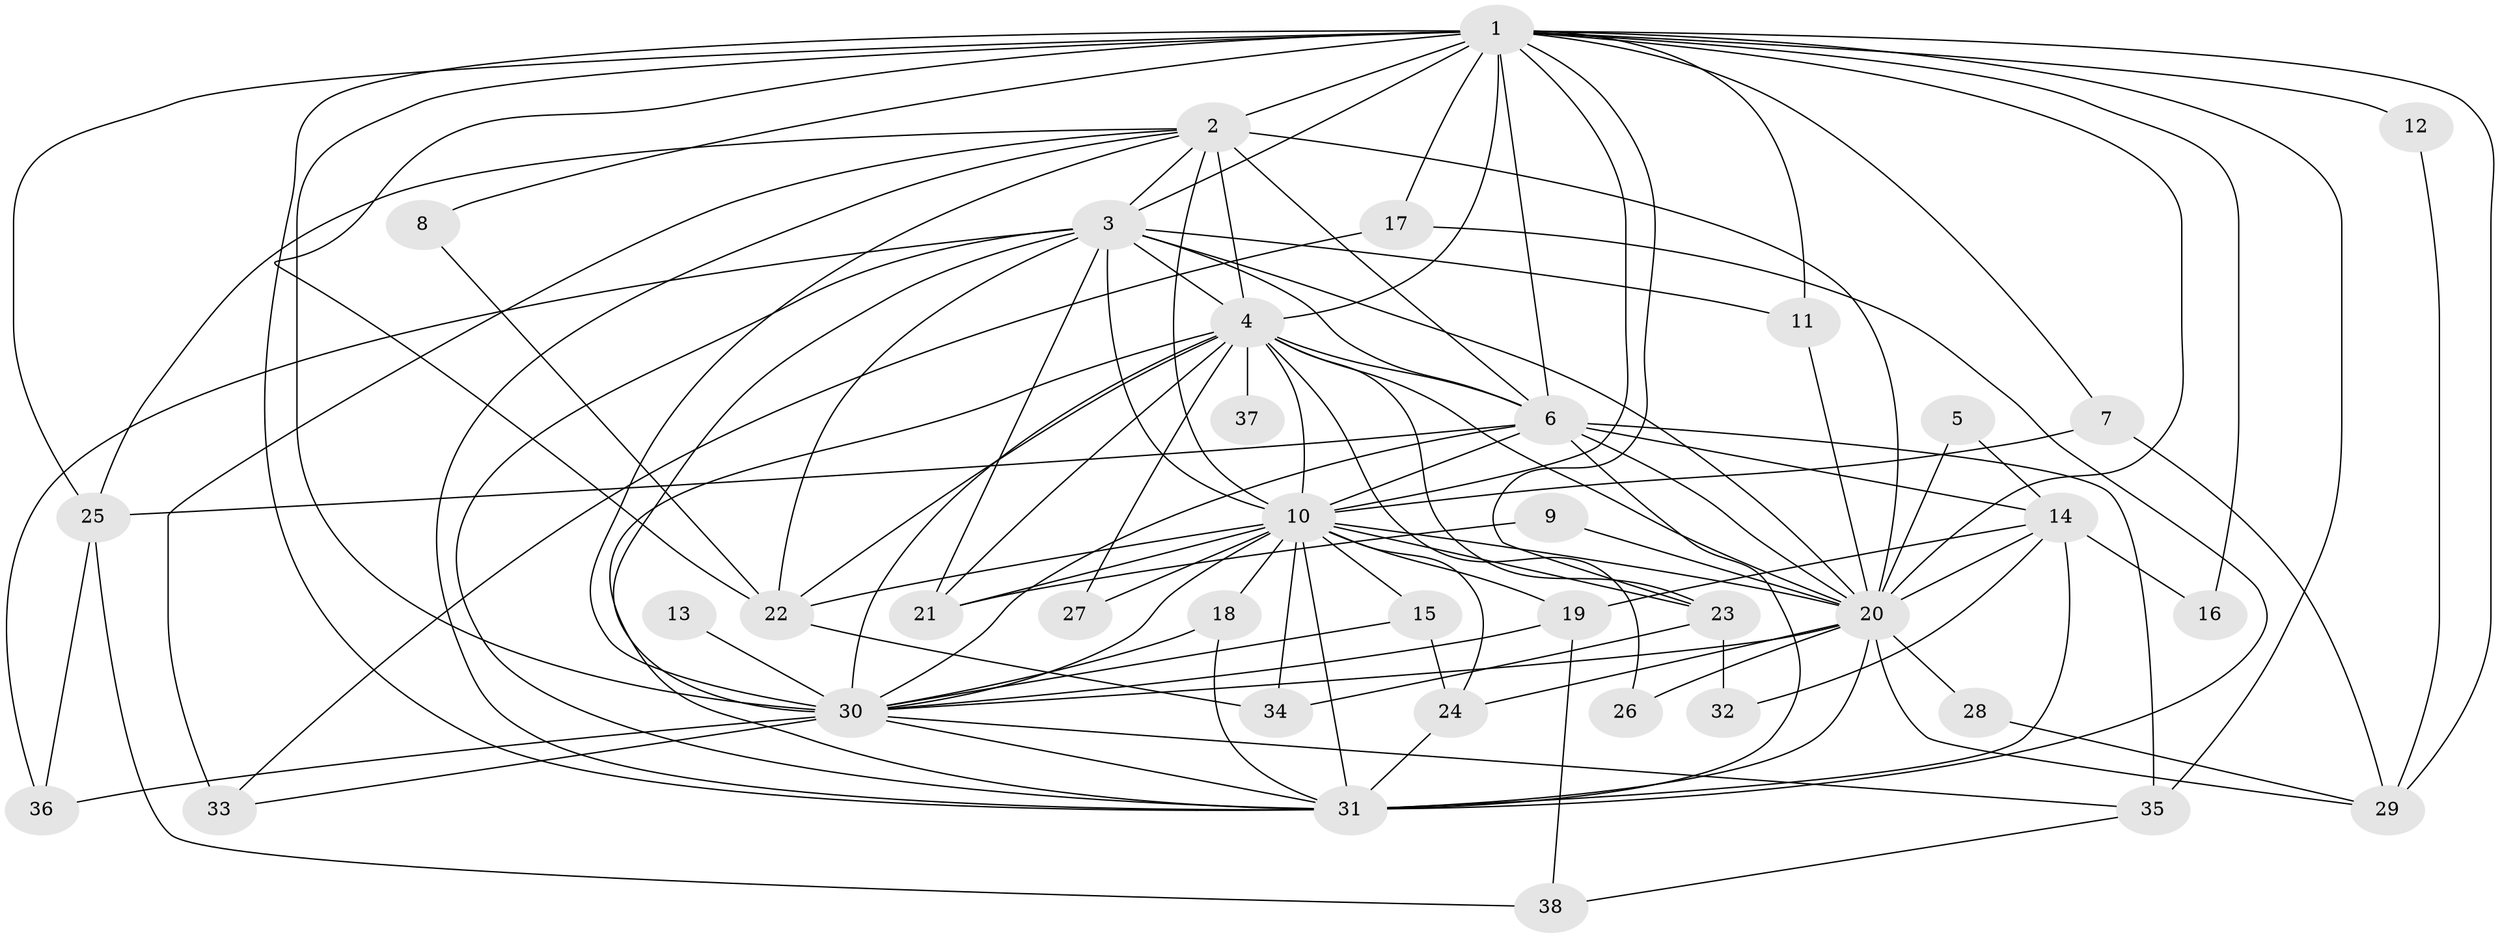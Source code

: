 // original degree distribution, {18: 0.039473684210526314, 21: 0.013157894736842105, 24: 0.013157894736842105, 16: 0.013157894736842105, 12: 0.013157894736842105, 15: 0.013157894736842105, 17: 0.013157894736842105, 19: 0.013157894736842105, 3: 0.15789473684210525, 2: 0.5789473684210527, 5: 0.07894736842105263, 6: 0.013157894736842105, 8: 0.013157894736842105, 4: 0.02631578947368421}
// Generated by graph-tools (version 1.1) at 2025/01/03/09/25 03:01:22]
// undirected, 38 vertices, 109 edges
graph export_dot {
graph [start="1"]
  node [color=gray90,style=filled];
  1;
  2;
  3;
  4;
  5;
  6;
  7;
  8;
  9;
  10;
  11;
  12;
  13;
  14;
  15;
  16;
  17;
  18;
  19;
  20;
  21;
  22;
  23;
  24;
  25;
  26;
  27;
  28;
  29;
  30;
  31;
  32;
  33;
  34;
  35;
  36;
  37;
  38;
  1 -- 2 [weight=2.0];
  1 -- 3 [weight=2.0];
  1 -- 4 [weight=2.0];
  1 -- 6 [weight=3.0];
  1 -- 7 [weight=1.0];
  1 -- 8 [weight=1.0];
  1 -- 10 [weight=3.0];
  1 -- 11 [weight=1.0];
  1 -- 12 [weight=2.0];
  1 -- 16 [weight=1.0];
  1 -- 17 [weight=2.0];
  1 -- 20 [weight=2.0];
  1 -- 22 [weight=1.0];
  1 -- 23 [weight=1.0];
  1 -- 25 [weight=1.0];
  1 -- 29 [weight=1.0];
  1 -- 30 [weight=2.0];
  1 -- 31 [weight=3.0];
  1 -- 35 [weight=1.0];
  2 -- 3 [weight=1.0];
  2 -- 4 [weight=1.0];
  2 -- 6 [weight=2.0];
  2 -- 10 [weight=1.0];
  2 -- 20 [weight=1.0];
  2 -- 25 [weight=1.0];
  2 -- 30 [weight=1.0];
  2 -- 31 [weight=1.0];
  2 -- 33 [weight=1.0];
  3 -- 4 [weight=1.0];
  3 -- 6 [weight=2.0];
  3 -- 10 [weight=1.0];
  3 -- 11 [weight=1.0];
  3 -- 20 [weight=2.0];
  3 -- 21 [weight=1.0];
  3 -- 22 [weight=1.0];
  3 -- 30 [weight=1.0];
  3 -- 31 [weight=1.0];
  3 -- 36 [weight=1.0];
  4 -- 6 [weight=1.0];
  4 -- 10 [weight=3.0];
  4 -- 20 [weight=1.0];
  4 -- 21 [weight=2.0];
  4 -- 22 [weight=1.0];
  4 -- 23 [weight=1.0];
  4 -- 26 [weight=1.0];
  4 -- 27 [weight=2.0];
  4 -- 30 [weight=2.0];
  4 -- 31 [weight=1.0];
  4 -- 37 [weight=1.0];
  5 -- 14 [weight=1.0];
  5 -- 20 [weight=1.0];
  6 -- 10 [weight=1.0];
  6 -- 14 [weight=1.0];
  6 -- 20 [weight=1.0];
  6 -- 25 [weight=1.0];
  6 -- 30 [weight=1.0];
  6 -- 31 [weight=2.0];
  6 -- 35 [weight=2.0];
  7 -- 10 [weight=1.0];
  7 -- 29 [weight=1.0];
  8 -- 22 [weight=1.0];
  9 -- 20 [weight=1.0];
  9 -- 21 [weight=1.0];
  10 -- 15 [weight=1.0];
  10 -- 18 [weight=1.0];
  10 -- 19 [weight=1.0];
  10 -- 20 [weight=1.0];
  10 -- 21 [weight=1.0];
  10 -- 22 [weight=1.0];
  10 -- 23 [weight=1.0];
  10 -- 24 [weight=1.0];
  10 -- 27 [weight=1.0];
  10 -- 30 [weight=1.0];
  10 -- 31 [weight=3.0];
  10 -- 34 [weight=1.0];
  11 -- 20 [weight=1.0];
  12 -- 29 [weight=1.0];
  13 -- 30 [weight=1.0];
  14 -- 16 [weight=1.0];
  14 -- 19 [weight=1.0];
  14 -- 20 [weight=1.0];
  14 -- 31 [weight=1.0];
  14 -- 32 [weight=1.0];
  15 -- 24 [weight=1.0];
  15 -- 30 [weight=1.0];
  17 -- 31 [weight=1.0];
  17 -- 33 [weight=1.0];
  18 -- 30 [weight=1.0];
  18 -- 31 [weight=1.0];
  19 -- 30 [weight=1.0];
  19 -- 38 [weight=1.0];
  20 -- 24 [weight=1.0];
  20 -- 26 [weight=1.0];
  20 -- 28 [weight=1.0];
  20 -- 29 [weight=1.0];
  20 -- 30 [weight=1.0];
  20 -- 31 [weight=2.0];
  22 -- 34 [weight=1.0];
  23 -- 32 [weight=1.0];
  23 -- 34 [weight=1.0];
  24 -- 31 [weight=1.0];
  25 -- 36 [weight=1.0];
  25 -- 38 [weight=1.0];
  28 -- 29 [weight=1.0];
  30 -- 31 [weight=1.0];
  30 -- 33 [weight=1.0];
  30 -- 35 [weight=1.0];
  30 -- 36 [weight=1.0];
  35 -- 38 [weight=1.0];
}
